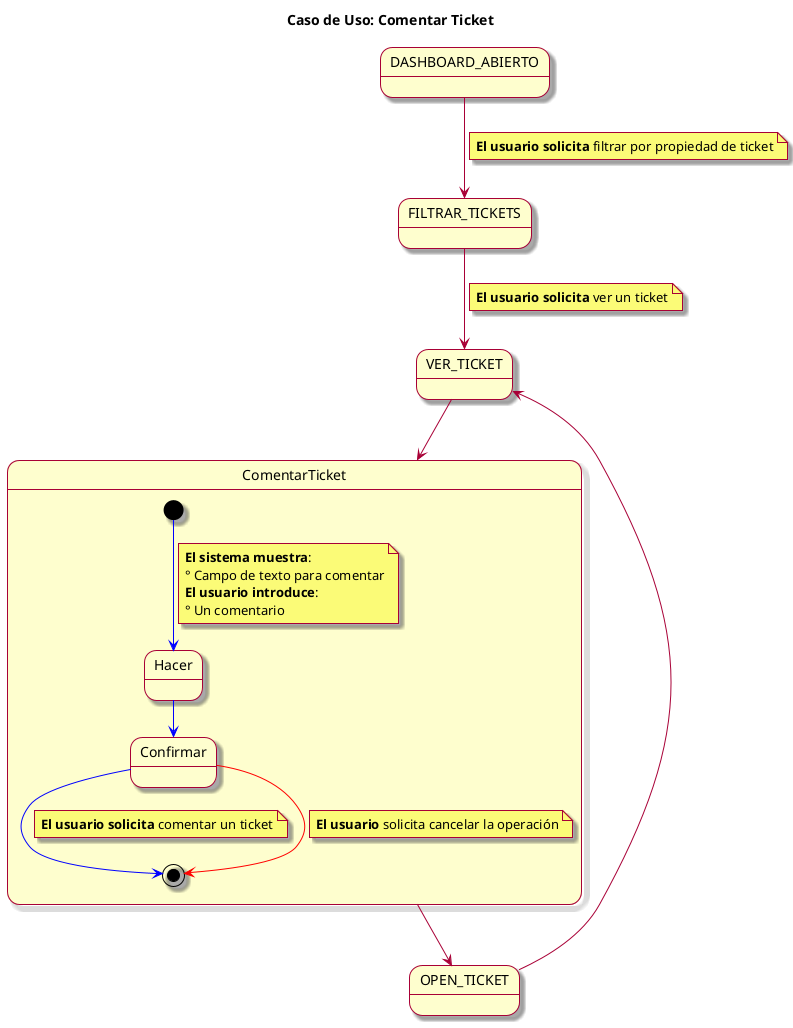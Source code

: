 @startuml
skin rose
title Caso de Uso: Comentar Ticket

state DASHBOARD_ABIERTO
state VER_TICKET
state FILTRAR_TICKETS
state OPEN_TICKET

DASHBOARD_ABIERTO --> FILTRAR_TICKETS
note on link: **El usuario solicita** filtrar por propiedad de ticket
FILTRAR_TICKETS --> VER_TICKET
note on link: **El usuario solicita** ver un ticket
VER_TICKET --> ComentarTicket
ComentarTicket --> OPEN_TICKET
OPEN_TICKET --> VER_TICKET

state ComentarTicket {

  [*] -[#blue]-> comentarTicket
note on link
  **El sistema muestra**: 
  ° Campo de texto para comentar
  **El usuario introduce**: 
  ° Un comentario
end note
  state "Hacer" as comentarTicket
  comentarTicket -[#blue]-> confirmarComentario
  state "Confirmar" as confirmarComentario
  confirmarComentario -[#blue]-> [*]
  note on link: **El usuario solicita** comentar un ticket
    
  confirmarComentario -[#red]-> [*]
  note on link: **El usuario** solicita cancelar la operación
    
}



@enduml